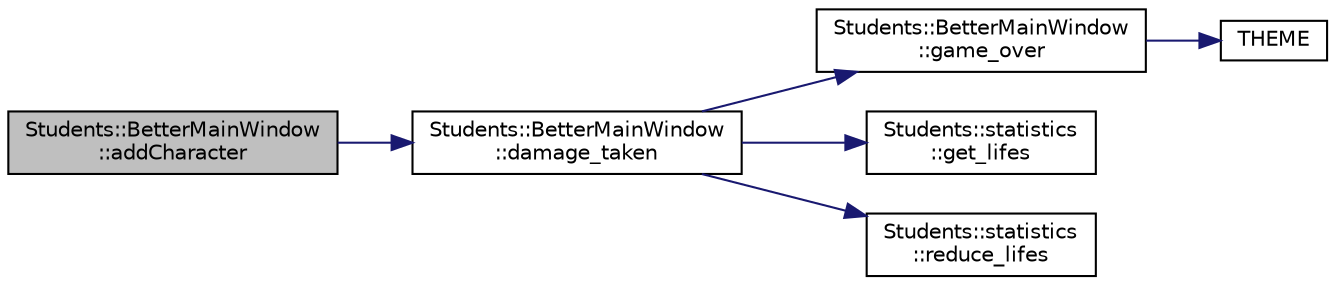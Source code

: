 digraph "Students::BetterMainWindow::addCharacter"
{
 // LATEX_PDF_SIZE
  edge [fontname="Helvetica",fontsize="10",labelfontname="Helvetica",labelfontsize="10"];
  node [fontname="Helvetica",fontsize="10",shape=record];
  rankdir="LR";
  Node1 [label="Students::BetterMainWindow\l::addCharacter",height=0.2,width=0.4,color="black", fillcolor="grey75", style="filled", fontcolor="black",tooltip="adds player character to scene"];
  Node1 -> Node2 [color="midnightblue",fontsize="10",style="solid",fontname="Helvetica"];
  Node2 [label="Students::BetterMainWindow\l::damage_taken",height=0.2,width=0.4,color="black", fillcolor="white", style="filled",URL="$class_students_1_1_better_main_window.html#a3af283207a3480a6caf29488348059a0",tooltip="connected to crash in character class"];
  Node2 -> Node3 [color="midnightblue",fontsize="10",style="solid",fontname="Helvetica"];
  Node3 [label="Students::BetterMainWindow\l::game_over",height=0.2,width=0.4,color="black", fillcolor="white", style="filled",URL="$class_students_1_1_better_main_window.html#aacce930911cf616224ec501b4125bc4d",tooltip="ends game, shows gameover dialog and stops music"];
  Node3 -> Node4 [color="midnightblue",fontsize="10",style="solid",fontname="Helvetica"];
  Node4 [label="THEME",height=0.2,width=0.4,color="black", fillcolor="white", style="filled",URL="$bettermainwindow_8cpp.html#a5b4bae75f6d4549ffee045eec544c620",tooltip=" "];
  Node2 -> Node5 [color="midnightblue",fontsize="10",style="solid",fontname="Helvetica"];
  Node5 [label="Students::statistics\l::get_lifes",height=0.2,width=0.4,color="black", fillcolor="white", style="filled",URL="$class_students_1_1statistics.html#a794893ea889fe5d2bf24d798ae9ed04e",tooltip=" "];
  Node2 -> Node6 [color="midnightblue",fontsize="10",style="solid",fontname="Helvetica"];
  Node6 [label="Students::statistics\l::reduce_lifes",height=0.2,width=0.4,color="black", fillcolor="white", style="filled",URL="$class_students_1_1statistics.html#a6695f7474e035ec42873b78c4cd2678f",tooltip=" "];
}
